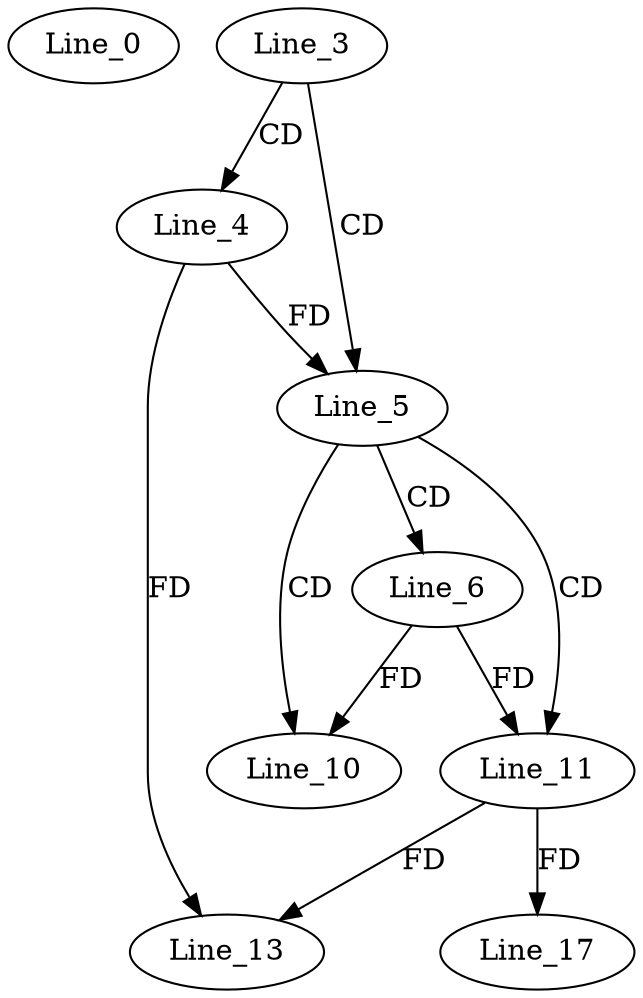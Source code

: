 digraph G {
  Line_0;
  Line_3;
  Line_4;
  Line_5;
  Line_6;
  Line_10;
  Line_11;
  Line_11;
  Line_13;
  Line_17;
  Line_3 -> Line_4 [ label="CD" ];
  Line_3 -> Line_5 [ label="CD" ];
  Line_4 -> Line_5 [ label="FD" ];
  Line_5 -> Line_6 [ label="CD" ];
  Line_5 -> Line_10 [ label="CD" ];
  Line_6 -> Line_10 [ label="FD" ];
  Line_5 -> Line_11 [ label="CD" ];
  Line_6 -> Line_11 [ label="FD" ];
  Line_11 -> Line_13 [ label="FD" ];
  Line_4 -> Line_13 [ label="FD" ];
  Line_11 -> Line_17 [ label="FD" ];
}

